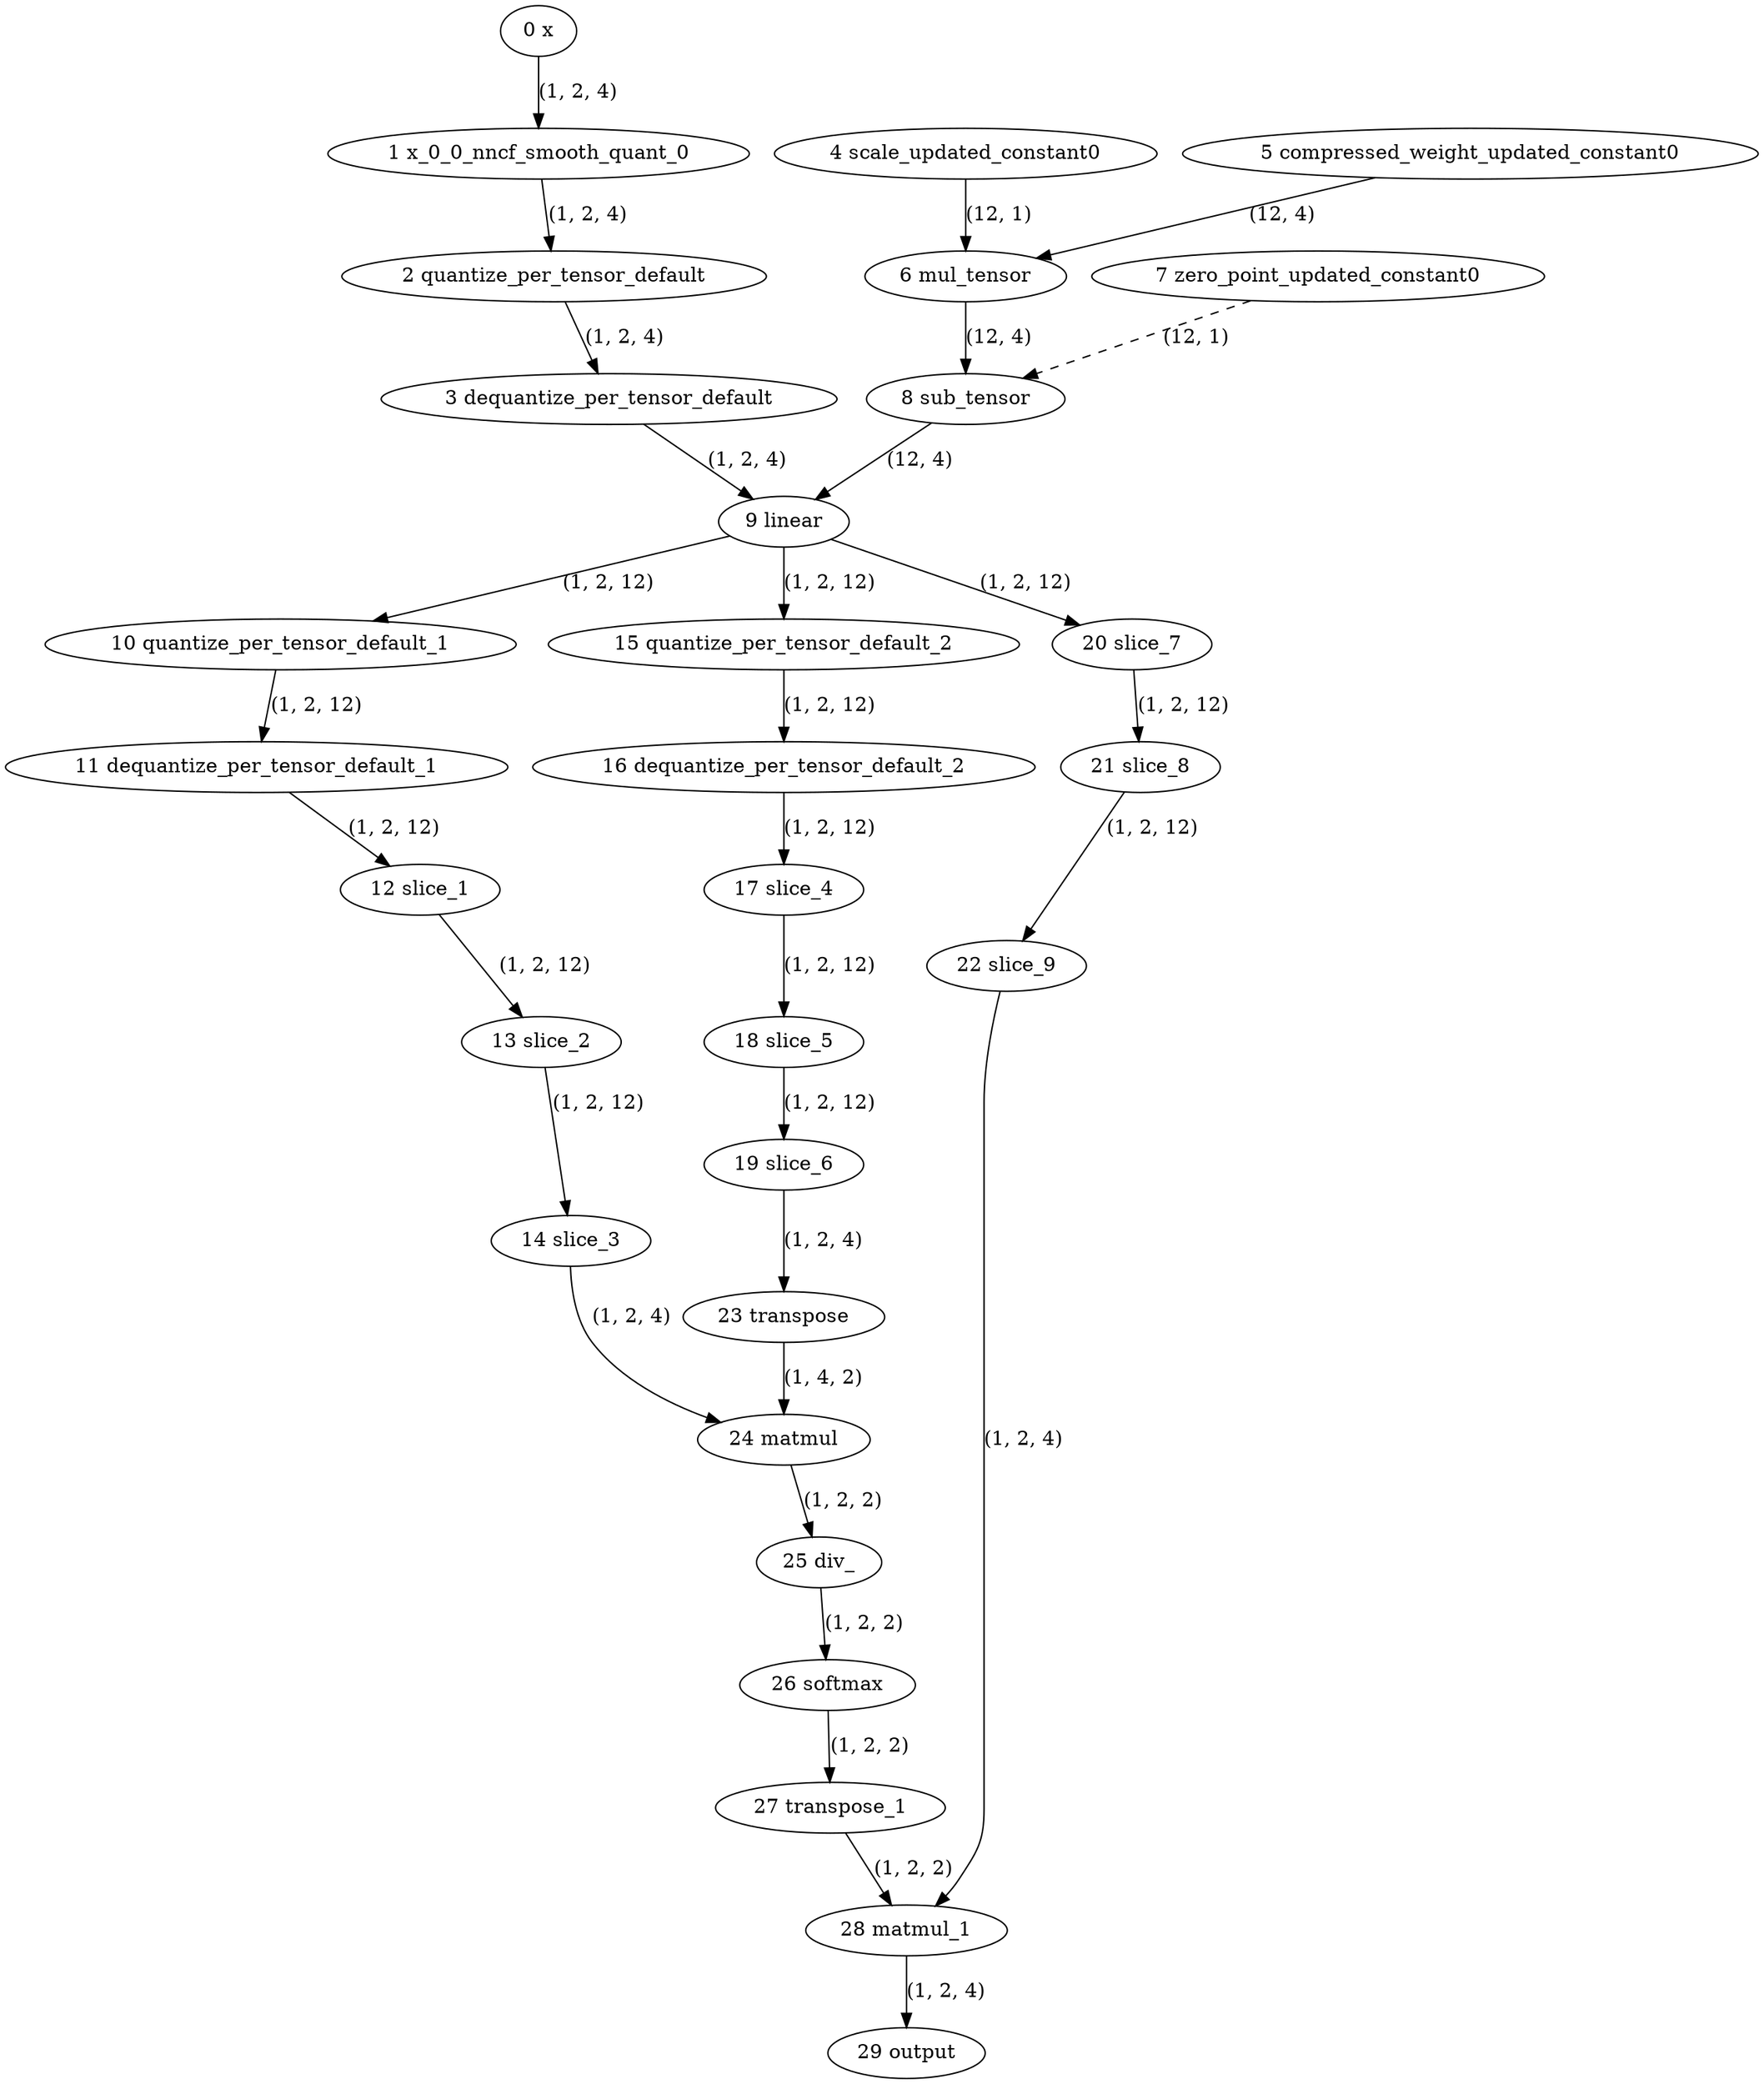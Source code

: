 strict digraph  {
"0 x" [id=0, type=input];
"1 x_0_0_nncf_smooth_quant_0" [id=1, type=call_module];
"2 quantize_per_tensor_default" [id=2, type=quantize_per_tensor];
"3 dequantize_per_tensor_default" [id=3, type=dequantize_per_tensor];
"4 scale_updated_constant0" [id=4, type=get_attr];
"5 compressed_weight_updated_constant0" [id=5, type=get_attr];
"6 mul_tensor" [id=6, type=mul];
"7 zero_point_updated_constant0" [id=7, type=get_attr];
"8 sub_tensor" [id=8, type=sub];
"9 linear" [id=9, type=linear];
"10 quantize_per_tensor_default_1" [id=10, type=quantize_per_tensor];
"11 dequantize_per_tensor_default_1" [id=11, type=dequantize_per_tensor];
"12 slice_1" [id=12, type=slice];
"13 slice_2" [id=13, type=slice];
"14 slice_3" [id=14, type=slice];
"15 quantize_per_tensor_default_2" [id=15, type=quantize_per_tensor];
"16 dequantize_per_tensor_default_2" [id=16, type=dequantize_per_tensor];
"17 slice_4" [id=17, type=slice];
"18 slice_5" [id=18, type=slice];
"19 slice_6" [id=19, type=slice];
"20 slice_7" [id=20, type=slice];
"21 slice_8" [id=21, type=slice];
"22 slice_9" [id=22, type=slice];
"23 transpose" [id=23, type=transpose];
"24 matmul" [id=24, type=matmul];
"25 div_" [id=25, type=div_];
"26 softmax" [id=26, type=softmax];
"27 transpose_1" [id=27, type=transpose];
"28 matmul_1" [id=28, type=matmul];
"29 output" [id=29, type=output];
"0 x" -> "1 x_0_0_nncf_smooth_quant_0"  [label="(1, 2, 4)", style=solid];
"1 x_0_0_nncf_smooth_quant_0" -> "2 quantize_per_tensor_default"  [label="(1, 2, 4)", style=solid];
"2 quantize_per_tensor_default" -> "3 dequantize_per_tensor_default"  [label="(1, 2, 4)", style=solid];
"3 dequantize_per_tensor_default" -> "9 linear"  [label="(1, 2, 4)", style=solid];
"4 scale_updated_constant0" -> "6 mul_tensor"  [label="(12, 1)", style=solid];
"5 compressed_weight_updated_constant0" -> "6 mul_tensor"  [label="(12, 4)", style=solid];
"6 mul_tensor" -> "8 sub_tensor"  [label="(12, 4)", style=solid];
"7 zero_point_updated_constant0" -> "8 sub_tensor"  [label="(12, 1)", style=dashed];
"8 sub_tensor" -> "9 linear"  [label="(12, 4)", style=solid];
"9 linear" -> "10 quantize_per_tensor_default_1"  [label="(1, 2, 12)", style=solid];
"9 linear" -> "15 quantize_per_tensor_default_2"  [label="(1, 2, 12)", style=solid];
"9 linear" -> "20 slice_7"  [label="(1, 2, 12)", style=solid];
"10 quantize_per_tensor_default_1" -> "11 dequantize_per_tensor_default_1"  [label="(1, 2, 12)", style=solid];
"11 dequantize_per_tensor_default_1" -> "12 slice_1"  [label="(1, 2, 12)", style=solid];
"12 slice_1" -> "13 slice_2"  [label="(1, 2, 12)", style=solid];
"13 slice_2" -> "14 slice_3"  [label="(1, 2, 12)", style=solid];
"14 slice_3" -> "24 matmul"  [label="(1, 2, 4)", style=solid];
"15 quantize_per_tensor_default_2" -> "16 dequantize_per_tensor_default_2"  [label="(1, 2, 12)", style=solid];
"16 dequantize_per_tensor_default_2" -> "17 slice_4"  [label="(1, 2, 12)", style=solid];
"17 slice_4" -> "18 slice_5"  [label="(1, 2, 12)", style=solid];
"18 slice_5" -> "19 slice_6"  [label="(1, 2, 12)", style=solid];
"19 slice_6" -> "23 transpose"  [label="(1, 2, 4)", style=solid];
"20 slice_7" -> "21 slice_8"  [label="(1, 2, 12)", style=solid];
"21 slice_8" -> "22 slice_9"  [label="(1, 2, 12)", style=solid];
"22 slice_9" -> "28 matmul_1"  [label="(1, 2, 4)", style=solid];
"23 transpose" -> "24 matmul"  [label="(1, 4, 2)", style=solid];
"24 matmul" -> "25 div_"  [label="(1, 2, 2)", style=solid];
"25 div_" -> "26 softmax"  [label="(1, 2, 2)", style=solid];
"26 softmax" -> "27 transpose_1"  [label="(1, 2, 2)", style=solid];
"27 transpose_1" -> "28 matmul_1"  [label="(1, 2, 2)", style=solid];
"28 matmul_1" -> "29 output"  [label="(1, 2, 4)", style=solid];
}
